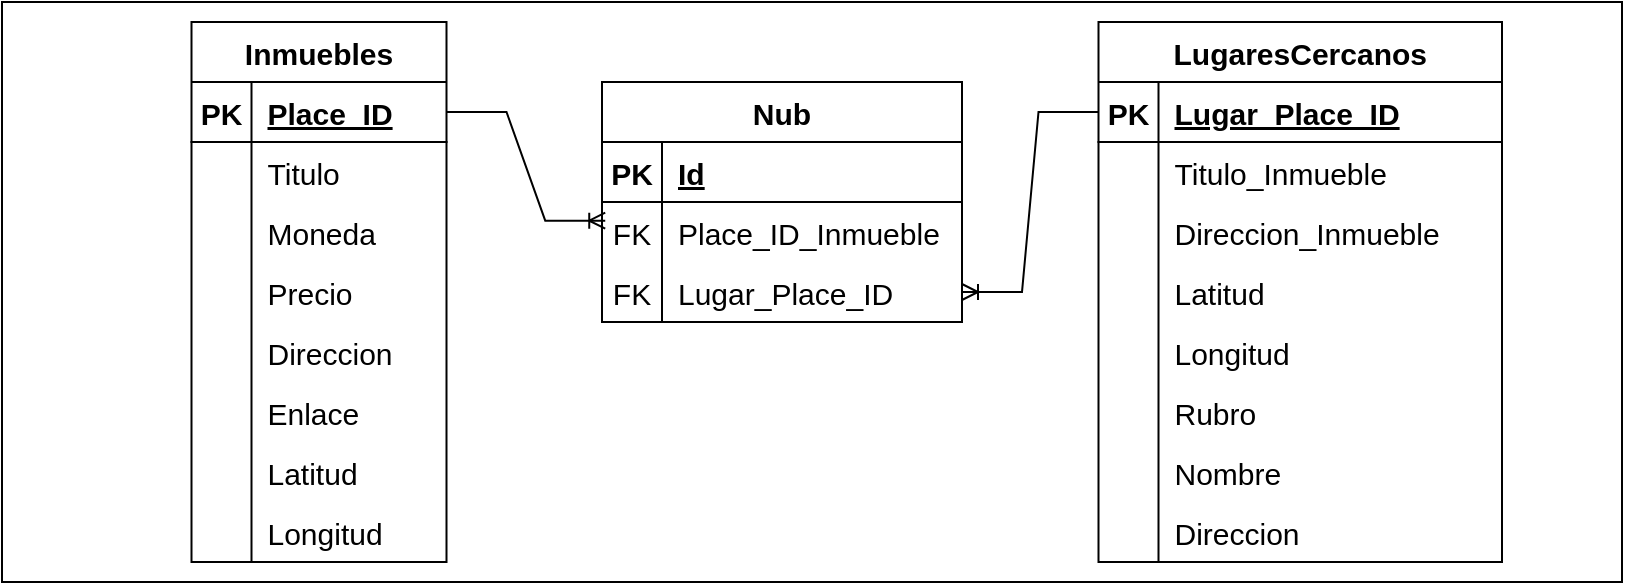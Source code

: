 <mxfile version="26.0.4" pages="2">
  <diagram name="ModeloRelacional" id="Sjuj-3gqKvTOic_HNlAD">
    <mxGraphModel dx="1050" dy="522" grid="1" gridSize="10" guides="1" tooltips="1" connect="1" arrows="1" fold="1" page="1" pageScale="1" pageWidth="827" pageHeight="1169" math="0" shadow="0">
      <root>
        <mxCell id="0" />
        <mxCell id="1" parent="0" />
        <mxCell id="08mX7MxqLNH22tpMBtNo-208" value="" style="rounded=0;whiteSpace=wrap;html=1;" vertex="1" parent="1">
          <mxGeometry x="10" y="10" width="810" height="290" as="geometry" />
        </mxCell>
        <mxCell id="08mX7MxqLNH22tpMBtNo-1" value="Inmuebles" style="shape=table;startSize=30;container=1;collapsible=1;childLayout=tableLayout;fixedRows=1;rowLines=0;fontStyle=1;align=center;resizeLast=1;fontSize=15;" vertex="1" parent="1">
          <mxGeometry x="104.75" y="20" width="127.5" height="270" as="geometry">
            <mxRectangle x="32.5" y="140" width="80" height="30" as="alternateBounds" />
          </mxGeometry>
        </mxCell>
        <mxCell id="08mX7MxqLNH22tpMBtNo-2" value="" style="shape=tableRow;horizontal=0;startSize=0;swimlaneHead=0;swimlaneBody=0;fillColor=none;collapsible=0;dropTarget=0;points=[[0,0.5],[1,0.5]];portConstraint=eastwest;top=0;left=0;right=0;bottom=1;fontSize=15;" vertex="1" parent="08mX7MxqLNH22tpMBtNo-1">
          <mxGeometry y="30" width="127.5" height="30" as="geometry" />
        </mxCell>
        <mxCell id="08mX7MxqLNH22tpMBtNo-3" value="PK" style="shape=partialRectangle;connectable=0;fillColor=none;top=0;left=0;bottom=0;right=0;fontStyle=1;overflow=hidden;fontSize=15;" vertex="1" parent="08mX7MxqLNH22tpMBtNo-2">
          <mxGeometry width="30" height="30" as="geometry">
            <mxRectangle width="30" height="30" as="alternateBounds" />
          </mxGeometry>
        </mxCell>
        <mxCell id="08mX7MxqLNH22tpMBtNo-4" value="Place_ID" style="shape=partialRectangle;connectable=0;fillColor=none;top=0;left=0;bottom=0;right=0;align=left;spacingLeft=6;fontStyle=5;overflow=hidden;fontSize=15;" vertex="1" parent="08mX7MxqLNH22tpMBtNo-2">
          <mxGeometry x="30" width="97.5" height="30" as="geometry">
            <mxRectangle width="97.5" height="30" as="alternateBounds" />
          </mxGeometry>
        </mxCell>
        <mxCell id="08mX7MxqLNH22tpMBtNo-5" value="" style="shape=tableRow;horizontal=0;startSize=0;swimlaneHead=0;swimlaneBody=0;fillColor=none;collapsible=0;dropTarget=0;points=[[0,0.5],[1,0.5]];portConstraint=eastwest;top=0;left=0;right=0;bottom=0;fontSize=15;" vertex="1" parent="08mX7MxqLNH22tpMBtNo-1">
          <mxGeometry y="60" width="127.5" height="30" as="geometry" />
        </mxCell>
        <mxCell id="08mX7MxqLNH22tpMBtNo-6" value="" style="shape=partialRectangle;connectable=0;fillColor=none;top=0;left=0;bottom=0;right=0;editable=1;overflow=hidden;fontSize=15;" vertex="1" parent="08mX7MxqLNH22tpMBtNo-5">
          <mxGeometry width="30" height="30" as="geometry">
            <mxRectangle width="30" height="30" as="alternateBounds" />
          </mxGeometry>
        </mxCell>
        <mxCell id="08mX7MxqLNH22tpMBtNo-7" value="Titulo" style="shape=partialRectangle;connectable=0;fillColor=none;top=0;left=0;bottom=0;right=0;align=left;spacingLeft=6;overflow=hidden;fontSize=15;" vertex="1" parent="08mX7MxqLNH22tpMBtNo-5">
          <mxGeometry x="30" width="97.5" height="30" as="geometry">
            <mxRectangle width="97.5" height="30" as="alternateBounds" />
          </mxGeometry>
        </mxCell>
        <mxCell id="08mX7MxqLNH22tpMBtNo-8" value="" style="shape=tableRow;horizontal=0;startSize=0;swimlaneHead=0;swimlaneBody=0;fillColor=none;collapsible=0;dropTarget=0;points=[[0,0.5],[1,0.5]];portConstraint=eastwest;top=0;left=0;right=0;bottom=0;fontSize=15;" vertex="1" parent="08mX7MxqLNH22tpMBtNo-1">
          <mxGeometry y="90" width="127.5" height="30" as="geometry" />
        </mxCell>
        <mxCell id="08mX7MxqLNH22tpMBtNo-9" value="" style="shape=partialRectangle;connectable=0;fillColor=none;top=0;left=0;bottom=0;right=0;editable=1;overflow=hidden;fontSize=15;" vertex="1" parent="08mX7MxqLNH22tpMBtNo-8">
          <mxGeometry width="30" height="30" as="geometry">
            <mxRectangle width="30" height="30" as="alternateBounds" />
          </mxGeometry>
        </mxCell>
        <mxCell id="08mX7MxqLNH22tpMBtNo-10" value="Moneda" style="shape=partialRectangle;connectable=0;fillColor=none;top=0;left=0;bottom=0;right=0;align=left;spacingLeft=6;overflow=hidden;fontSize=15;" vertex="1" parent="08mX7MxqLNH22tpMBtNo-8">
          <mxGeometry x="30" width="97.5" height="30" as="geometry">
            <mxRectangle width="97.5" height="30" as="alternateBounds" />
          </mxGeometry>
        </mxCell>
        <mxCell id="08mX7MxqLNH22tpMBtNo-172" style="shape=tableRow;horizontal=0;startSize=0;swimlaneHead=0;swimlaneBody=0;fillColor=none;collapsible=0;dropTarget=0;points=[[0,0.5],[1,0.5]];portConstraint=eastwest;top=0;left=0;right=0;bottom=0;fontSize=15;" vertex="1" parent="08mX7MxqLNH22tpMBtNo-1">
          <mxGeometry y="120" width="127.5" height="30" as="geometry" />
        </mxCell>
        <mxCell id="08mX7MxqLNH22tpMBtNo-173" style="shape=partialRectangle;connectable=0;fillColor=none;top=0;left=0;bottom=0;right=0;editable=1;overflow=hidden;fontSize=15;" vertex="1" parent="08mX7MxqLNH22tpMBtNo-172">
          <mxGeometry width="30" height="30" as="geometry">
            <mxRectangle width="30" height="30" as="alternateBounds" />
          </mxGeometry>
        </mxCell>
        <mxCell id="08mX7MxqLNH22tpMBtNo-174" value="Precio" style="shape=partialRectangle;connectable=0;fillColor=none;top=0;left=0;bottom=0;right=0;align=left;spacingLeft=6;overflow=hidden;fontSize=15;" vertex="1" parent="08mX7MxqLNH22tpMBtNo-172">
          <mxGeometry x="30" width="97.5" height="30" as="geometry">
            <mxRectangle width="97.5" height="30" as="alternateBounds" />
          </mxGeometry>
        </mxCell>
        <mxCell id="08mX7MxqLNH22tpMBtNo-175" style="shape=tableRow;horizontal=0;startSize=0;swimlaneHead=0;swimlaneBody=0;fillColor=none;collapsible=0;dropTarget=0;points=[[0,0.5],[1,0.5]];portConstraint=eastwest;top=0;left=0;right=0;bottom=0;fontSize=15;" vertex="1" parent="08mX7MxqLNH22tpMBtNo-1">
          <mxGeometry y="150" width="127.5" height="30" as="geometry" />
        </mxCell>
        <mxCell id="08mX7MxqLNH22tpMBtNo-176" style="shape=partialRectangle;connectable=0;fillColor=none;top=0;left=0;bottom=0;right=0;editable=1;overflow=hidden;fontSize=15;" vertex="1" parent="08mX7MxqLNH22tpMBtNo-175">
          <mxGeometry width="30" height="30" as="geometry">
            <mxRectangle width="30" height="30" as="alternateBounds" />
          </mxGeometry>
        </mxCell>
        <mxCell id="08mX7MxqLNH22tpMBtNo-177" value="Direccion" style="shape=partialRectangle;connectable=0;fillColor=none;top=0;left=0;bottom=0;right=0;align=left;spacingLeft=6;overflow=hidden;fontSize=15;" vertex="1" parent="08mX7MxqLNH22tpMBtNo-175">
          <mxGeometry x="30" width="97.5" height="30" as="geometry">
            <mxRectangle width="97.5" height="30" as="alternateBounds" />
          </mxGeometry>
        </mxCell>
        <mxCell id="08mX7MxqLNH22tpMBtNo-178" style="shape=tableRow;horizontal=0;startSize=0;swimlaneHead=0;swimlaneBody=0;fillColor=none;collapsible=0;dropTarget=0;points=[[0,0.5],[1,0.5]];portConstraint=eastwest;top=0;left=0;right=0;bottom=0;fontSize=15;" vertex="1" parent="08mX7MxqLNH22tpMBtNo-1">
          <mxGeometry y="180" width="127.5" height="30" as="geometry" />
        </mxCell>
        <mxCell id="08mX7MxqLNH22tpMBtNo-179" style="shape=partialRectangle;connectable=0;fillColor=none;top=0;left=0;bottom=0;right=0;editable=1;overflow=hidden;fontSize=15;" vertex="1" parent="08mX7MxqLNH22tpMBtNo-178">
          <mxGeometry width="30" height="30" as="geometry">
            <mxRectangle width="30" height="30" as="alternateBounds" />
          </mxGeometry>
        </mxCell>
        <mxCell id="08mX7MxqLNH22tpMBtNo-180" value="Enlace" style="shape=partialRectangle;connectable=0;fillColor=none;top=0;left=0;bottom=0;right=0;align=left;spacingLeft=6;overflow=hidden;fontSize=15;" vertex="1" parent="08mX7MxqLNH22tpMBtNo-178">
          <mxGeometry x="30" width="97.5" height="30" as="geometry">
            <mxRectangle width="97.5" height="30" as="alternateBounds" />
          </mxGeometry>
        </mxCell>
        <mxCell id="08mX7MxqLNH22tpMBtNo-181" style="shape=tableRow;horizontal=0;startSize=0;swimlaneHead=0;swimlaneBody=0;fillColor=none;collapsible=0;dropTarget=0;points=[[0,0.5],[1,0.5]];portConstraint=eastwest;top=0;left=0;right=0;bottom=0;fontSize=15;" vertex="1" parent="08mX7MxqLNH22tpMBtNo-1">
          <mxGeometry y="210" width="127.5" height="30" as="geometry" />
        </mxCell>
        <mxCell id="08mX7MxqLNH22tpMBtNo-182" style="shape=partialRectangle;connectable=0;fillColor=none;top=0;left=0;bottom=0;right=0;editable=1;overflow=hidden;fontSize=15;" vertex="1" parent="08mX7MxqLNH22tpMBtNo-181">
          <mxGeometry width="30" height="30" as="geometry">
            <mxRectangle width="30" height="30" as="alternateBounds" />
          </mxGeometry>
        </mxCell>
        <mxCell id="08mX7MxqLNH22tpMBtNo-183" value="Latitud" style="shape=partialRectangle;connectable=0;fillColor=none;top=0;left=0;bottom=0;right=0;align=left;spacingLeft=6;overflow=hidden;fontSize=15;" vertex="1" parent="08mX7MxqLNH22tpMBtNo-181">
          <mxGeometry x="30" width="97.5" height="30" as="geometry">
            <mxRectangle width="97.5" height="30" as="alternateBounds" />
          </mxGeometry>
        </mxCell>
        <mxCell id="08mX7MxqLNH22tpMBtNo-184" style="shape=tableRow;horizontal=0;startSize=0;swimlaneHead=0;swimlaneBody=0;fillColor=none;collapsible=0;dropTarget=0;points=[[0,0.5],[1,0.5]];portConstraint=eastwest;top=0;left=0;right=0;bottom=0;fontSize=15;" vertex="1" parent="08mX7MxqLNH22tpMBtNo-1">
          <mxGeometry y="240" width="127.5" height="30" as="geometry" />
        </mxCell>
        <mxCell id="08mX7MxqLNH22tpMBtNo-185" style="shape=partialRectangle;connectable=0;fillColor=none;top=0;left=0;bottom=0;right=0;editable=1;overflow=hidden;fontSize=15;" vertex="1" parent="08mX7MxqLNH22tpMBtNo-184">
          <mxGeometry width="30" height="30" as="geometry">
            <mxRectangle width="30" height="30" as="alternateBounds" />
          </mxGeometry>
        </mxCell>
        <mxCell id="08mX7MxqLNH22tpMBtNo-186" value="Longitud" style="shape=partialRectangle;connectable=0;fillColor=none;top=0;left=0;bottom=0;right=0;align=left;spacingLeft=6;overflow=hidden;fontSize=15;" vertex="1" parent="08mX7MxqLNH22tpMBtNo-184">
          <mxGeometry x="30" width="97.5" height="30" as="geometry">
            <mxRectangle width="97.5" height="30" as="alternateBounds" />
          </mxGeometry>
        </mxCell>
        <mxCell id="08mX7MxqLNH22tpMBtNo-11" value="LugaresCercanos" style="shape=table;startSize=30;container=1;collapsible=1;childLayout=tableLayout;fixedRows=1;rowLines=0;fontStyle=1;align=center;resizeLast=1;fontSize=15;" vertex="1" parent="1">
          <mxGeometry x="558.25" y="20" width="201.75" height="270" as="geometry" />
        </mxCell>
        <mxCell id="08mX7MxqLNH22tpMBtNo-12" value="" style="shape=tableRow;horizontal=0;startSize=0;swimlaneHead=0;swimlaneBody=0;fillColor=none;collapsible=0;dropTarget=0;points=[[0,0.5],[1,0.5]];portConstraint=eastwest;top=0;left=0;right=0;bottom=1;fontSize=15;" vertex="1" parent="08mX7MxqLNH22tpMBtNo-11">
          <mxGeometry y="30" width="201.75" height="30" as="geometry" />
        </mxCell>
        <mxCell id="08mX7MxqLNH22tpMBtNo-13" value="PK" style="shape=partialRectangle;connectable=0;fillColor=none;top=0;left=0;bottom=0;right=0;fontStyle=1;overflow=hidden;fontSize=15;" vertex="1" parent="08mX7MxqLNH22tpMBtNo-12">
          <mxGeometry width="30" height="30" as="geometry">
            <mxRectangle width="30" height="30" as="alternateBounds" />
          </mxGeometry>
        </mxCell>
        <mxCell id="08mX7MxqLNH22tpMBtNo-14" value="Lugar_Place_ID" style="shape=partialRectangle;connectable=0;fillColor=none;top=0;left=0;bottom=0;right=0;align=left;spacingLeft=6;fontStyle=5;overflow=hidden;fontSize=15;" vertex="1" parent="08mX7MxqLNH22tpMBtNo-12">
          <mxGeometry x="30" width="171.75" height="30" as="geometry">
            <mxRectangle width="171.75" height="30" as="alternateBounds" />
          </mxGeometry>
        </mxCell>
        <mxCell id="08mX7MxqLNH22tpMBtNo-202" style="shape=tableRow;horizontal=0;startSize=0;swimlaneHead=0;swimlaneBody=0;fillColor=none;collapsible=0;dropTarget=0;points=[[0,0.5],[1,0.5]];portConstraint=eastwest;top=0;left=0;right=0;bottom=0;fontSize=15;" vertex="1" parent="08mX7MxqLNH22tpMBtNo-11">
          <mxGeometry y="60" width="201.75" height="30" as="geometry" />
        </mxCell>
        <mxCell id="08mX7MxqLNH22tpMBtNo-203" style="shape=partialRectangle;connectable=0;fillColor=none;top=0;left=0;bottom=0;right=0;editable=1;overflow=hidden;fontSize=15;" vertex="1" parent="08mX7MxqLNH22tpMBtNo-202">
          <mxGeometry width="30" height="30" as="geometry">
            <mxRectangle width="30" height="30" as="alternateBounds" />
          </mxGeometry>
        </mxCell>
        <mxCell id="08mX7MxqLNH22tpMBtNo-204" value="Titulo_Inmueble" style="shape=partialRectangle;connectable=0;fillColor=none;top=0;left=0;bottom=0;right=0;align=left;spacingLeft=6;overflow=hidden;fontSize=15;" vertex="1" parent="08mX7MxqLNH22tpMBtNo-202">
          <mxGeometry x="30" width="171.75" height="30" as="geometry">
            <mxRectangle width="171.75" height="30" as="alternateBounds" />
          </mxGeometry>
        </mxCell>
        <mxCell id="08mX7MxqLNH22tpMBtNo-15" value="" style="shape=tableRow;horizontal=0;startSize=0;swimlaneHead=0;swimlaneBody=0;fillColor=none;collapsible=0;dropTarget=0;points=[[0,0.5],[1,0.5]];portConstraint=eastwest;top=0;left=0;right=0;bottom=0;fontSize=15;" vertex="1" parent="08mX7MxqLNH22tpMBtNo-11">
          <mxGeometry y="90" width="201.75" height="30" as="geometry" />
        </mxCell>
        <mxCell id="08mX7MxqLNH22tpMBtNo-16" value="" style="shape=partialRectangle;connectable=0;fillColor=none;top=0;left=0;bottom=0;right=0;editable=1;overflow=hidden;fontSize=15;" vertex="1" parent="08mX7MxqLNH22tpMBtNo-15">
          <mxGeometry width="30" height="30" as="geometry">
            <mxRectangle width="30" height="30" as="alternateBounds" />
          </mxGeometry>
        </mxCell>
        <mxCell id="08mX7MxqLNH22tpMBtNo-17" value="Direccion_Inmueble" style="shape=partialRectangle;connectable=0;fillColor=none;top=0;left=0;bottom=0;right=0;align=left;spacingLeft=6;overflow=hidden;fontSize=15;" vertex="1" parent="08mX7MxqLNH22tpMBtNo-15">
          <mxGeometry x="30" width="171.75" height="30" as="geometry">
            <mxRectangle width="171.75" height="30" as="alternateBounds" />
          </mxGeometry>
        </mxCell>
        <mxCell id="08mX7MxqLNH22tpMBtNo-18" value="" style="shape=tableRow;horizontal=0;startSize=0;swimlaneHead=0;swimlaneBody=0;fillColor=none;collapsible=0;dropTarget=0;points=[[0,0.5],[1,0.5]];portConstraint=eastwest;top=0;left=0;right=0;bottom=0;fontSize=15;" vertex="1" parent="08mX7MxqLNH22tpMBtNo-11">
          <mxGeometry y="120" width="201.75" height="30" as="geometry" />
        </mxCell>
        <mxCell id="08mX7MxqLNH22tpMBtNo-19" value="" style="shape=partialRectangle;connectable=0;fillColor=none;top=0;left=0;bottom=0;right=0;editable=1;overflow=hidden;fontSize=15;" vertex="1" parent="08mX7MxqLNH22tpMBtNo-18">
          <mxGeometry width="30" height="30" as="geometry">
            <mxRectangle width="30" height="30" as="alternateBounds" />
          </mxGeometry>
        </mxCell>
        <mxCell id="08mX7MxqLNH22tpMBtNo-20" value="Latitud" style="shape=partialRectangle;connectable=0;fillColor=none;top=0;left=0;bottom=0;right=0;align=left;spacingLeft=6;overflow=hidden;fontSize=15;" vertex="1" parent="08mX7MxqLNH22tpMBtNo-18">
          <mxGeometry x="30" width="171.75" height="30" as="geometry">
            <mxRectangle width="171.75" height="30" as="alternateBounds" />
          </mxGeometry>
        </mxCell>
        <mxCell id="08mX7MxqLNH22tpMBtNo-21" value="" style="shape=tableRow;horizontal=0;startSize=0;swimlaneHead=0;swimlaneBody=0;fillColor=none;collapsible=0;dropTarget=0;points=[[0,0.5],[1,0.5]];portConstraint=eastwest;top=0;left=0;right=0;bottom=0;fontSize=15;" vertex="1" parent="08mX7MxqLNH22tpMBtNo-11">
          <mxGeometry y="150" width="201.75" height="30" as="geometry" />
        </mxCell>
        <mxCell id="08mX7MxqLNH22tpMBtNo-22" value="" style="shape=partialRectangle;connectable=0;fillColor=none;top=0;left=0;bottom=0;right=0;editable=1;overflow=hidden;fontSize=15;" vertex="1" parent="08mX7MxqLNH22tpMBtNo-21">
          <mxGeometry width="30" height="30" as="geometry">
            <mxRectangle width="30" height="30" as="alternateBounds" />
          </mxGeometry>
        </mxCell>
        <mxCell id="08mX7MxqLNH22tpMBtNo-23" value="Longitud" style="shape=partialRectangle;connectable=0;fillColor=none;top=0;left=0;bottom=0;right=0;align=left;spacingLeft=6;overflow=hidden;fontSize=15;" vertex="1" parent="08mX7MxqLNH22tpMBtNo-21">
          <mxGeometry x="30" width="171.75" height="30" as="geometry">
            <mxRectangle width="171.75" height="30" as="alternateBounds" />
          </mxGeometry>
        </mxCell>
        <mxCell id="08mX7MxqLNH22tpMBtNo-190" style="shape=tableRow;horizontal=0;startSize=0;swimlaneHead=0;swimlaneBody=0;fillColor=none;collapsible=0;dropTarget=0;points=[[0,0.5],[1,0.5]];portConstraint=eastwest;top=0;left=0;right=0;bottom=0;fontSize=15;" vertex="1" parent="08mX7MxqLNH22tpMBtNo-11">
          <mxGeometry y="180" width="201.75" height="30" as="geometry" />
        </mxCell>
        <mxCell id="08mX7MxqLNH22tpMBtNo-191" style="shape=partialRectangle;connectable=0;fillColor=none;top=0;left=0;bottom=0;right=0;editable=1;overflow=hidden;fontSize=15;" vertex="1" parent="08mX7MxqLNH22tpMBtNo-190">
          <mxGeometry width="30" height="30" as="geometry">
            <mxRectangle width="30" height="30" as="alternateBounds" />
          </mxGeometry>
        </mxCell>
        <mxCell id="08mX7MxqLNH22tpMBtNo-192" value="Rubro" style="shape=partialRectangle;connectable=0;fillColor=none;top=0;left=0;bottom=0;right=0;align=left;spacingLeft=6;overflow=hidden;fontSize=15;" vertex="1" parent="08mX7MxqLNH22tpMBtNo-190">
          <mxGeometry x="30" width="171.75" height="30" as="geometry">
            <mxRectangle width="171.75" height="30" as="alternateBounds" />
          </mxGeometry>
        </mxCell>
        <mxCell id="08mX7MxqLNH22tpMBtNo-205" style="shape=tableRow;horizontal=0;startSize=0;swimlaneHead=0;swimlaneBody=0;fillColor=none;collapsible=0;dropTarget=0;points=[[0,0.5],[1,0.5]];portConstraint=eastwest;top=0;left=0;right=0;bottom=0;fontSize=15;" vertex="1" parent="08mX7MxqLNH22tpMBtNo-11">
          <mxGeometry y="210" width="201.75" height="30" as="geometry" />
        </mxCell>
        <mxCell id="08mX7MxqLNH22tpMBtNo-206" style="shape=partialRectangle;connectable=0;fillColor=none;top=0;left=0;bottom=0;right=0;editable=1;overflow=hidden;fontSize=15;" vertex="1" parent="08mX7MxqLNH22tpMBtNo-205">
          <mxGeometry width="30" height="30" as="geometry">
            <mxRectangle width="30" height="30" as="alternateBounds" />
          </mxGeometry>
        </mxCell>
        <mxCell id="08mX7MxqLNH22tpMBtNo-207" value="Nombre" style="shape=partialRectangle;connectable=0;fillColor=none;top=0;left=0;bottom=0;right=0;align=left;spacingLeft=6;overflow=hidden;fontSize=15;" vertex="1" parent="08mX7MxqLNH22tpMBtNo-205">
          <mxGeometry x="30" width="171.75" height="30" as="geometry">
            <mxRectangle width="171.75" height="30" as="alternateBounds" />
          </mxGeometry>
        </mxCell>
        <mxCell id="08mX7MxqLNH22tpMBtNo-193" style="shape=tableRow;horizontal=0;startSize=0;swimlaneHead=0;swimlaneBody=0;fillColor=none;collapsible=0;dropTarget=0;points=[[0,0.5],[1,0.5]];portConstraint=eastwest;top=0;left=0;right=0;bottom=0;fontSize=15;" vertex="1" parent="08mX7MxqLNH22tpMBtNo-11">
          <mxGeometry y="240" width="201.75" height="30" as="geometry" />
        </mxCell>
        <mxCell id="08mX7MxqLNH22tpMBtNo-194" style="shape=partialRectangle;connectable=0;fillColor=none;top=0;left=0;bottom=0;right=0;editable=1;overflow=hidden;fontSize=15;" vertex="1" parent="08mX7MxqLNH22tpMBtNo-193">
          <mxGeometry width="30" height="30" as="geometry">
            <mxRectangle width="30" height="30" as="alternateBounds" />
          </mxGeometry>
        </mxCell>
        <mxCell id="08mX7MxqLNH22tpMBtNo-195" value="Direccion" style="shape=partialRectangle;connectable=0;fillColor=none;top=0;left=0;bottom=0;right=0;align=left;spacingLeft=6;overflow=hidden;fontSize=15;" vertex="1" parent="08mX7MxqLNH22tpMBtNo-193">
          <mxGeometry x="30" width="171.75" height="30" as="geometry">
            <mxRectangle width="171.75" height="30" as="alternateBounds" />
          </mxGeometry>
        </mxCell>
        <mxCell id="08mX7MxqLNH22tpMBtNo-49" value="Nub" style="shape=table;startSize=30;container=1;collapsible=1;childLayout=tableLayout;fixedRows=1;rowLines=0;fontStyle=1;align=center;resizeLast=1;fontSize=15;" vertex="1" parent="1">
          <mxGeometry x="310" y="50" width="180" height="120" as="geometry" />
        </mxCell>
        <mxCell id="08mX7MxqLNH22tpMBtNo-50" value="" style="shape=tableRow;horizontal=0;startSize=0;swimlaneHead=0;swimlaneBody=0;fillColor=none;collapsible=0;dropTarget=0;points=[[0,0.5],[1,0.5]];portConstraint=eastwest;top=0;left=0;right=0;bottom=1;fontSize=15;" vertex="1" parent="08mX7MxqLNH22tpMBtNo-49">
          <mxGeometry y="30" width="180" height="30" as="geometry" />
        </mxCell>
        <mxCell id="08mX7MxqLNH22tpMBtNo-51" value="PK" style="shape=partialRectangle;connectable=0;fillColor=none;top=0;left=0;bottom=0;right=0;fontStyle=1;overflow=hidden;fontSize=15;" vertex="1" parent="08mX7MxqLNH22tpMBtNo-50">
          <mxGeometry width="30" height="30" as="geometry">
            <mxRectangle width="30" height="30" as="alternateBounds" />
          </mxGeometry>
        </mxCell>
        <mxCell id="08mX7MxqLNH22tpMBtNo-52" value="Id" style="shape=partialRectangle;connectable=0;fillColor=none;top=0;left=0;bottom=0;right=0;align=left;spacingLeft=6;fontStyle=5;overflow=hidden;fontSize=15;" vertex="1" parent="08mX7MxqLNH22tpMBtNo-50">
          <mxGeometry x="30" width="150" height="30" as="geometry">
            <mxRectangle width="150" height="30" as="alternateBounds" />
          </mxGeometry>
        </mxCell>
        <mxCell id="08mX7MxqLNH22tpMBtNo-53" value="" style="shape=tableRow;horizontal=0;startSize=0;swimlaneHead=0;swimlaneBody=0;fillColor=none;collapsible=0;dropTarget=0;points=[[0,0.5],[1,0.5]];portConstraint=eastwest;top=0;left=0;right=0;bottom=0;fontSize=15;" vertex="1" parent="08mX7MxqLNH22tpMBtNo-49">
          <mxGeometry y="60" width="180" height="30" as="geometry" />
        </mxCell>
        <mxCell id="08mX7MxqLNH22tpMBtNo-54" value="FK" style="shape=partialRectangle;connectable=0;fillColor=none;top=0;left=0;bottom=0;right=0;editable=1;overflow=hidden;fontSize=15;" vertex="1" parent="08mX7MxqLNH22tpMBtNo-53">
          <mxGeometry width="30" height="30" as="geometry">
            <mxRectangle width="30" height="30" as="alternateBounds" />
          </mxGeometry>
        </mxCell>
        <mxCell id="08mX7MxqLNH22tpMBtNo-55" value="Place_ID_Inmueble" style="shape=partialRectangle;connectable=0;fillColor=none;top=0;left=0;bottom=0;right=0;align=left;spacingLeft=6;overflow=hidden;fontSize=15;" vertex="1" parent="08mX7MxqLNH22tpMBtNo-53">
          <mxGeometry x="30" width="150" height="30" as="geometry">
            <mxRectangle width="150" height="30" as="alternateBounds" />
          </mxGeometry>
        </mxCell>
        <mxCell id="08mX7MxqLNH22tpMBtNo-56" value="" style="shape=tableRow;horizontal=0;startSize=0;swimlaneHead=0;swimlaneBody=0;fillColor=none;collapsible=0;dropTarget=0;points=[[0,0.5],[1,0.5]];portConstraint=eastwest;top=0;left=0;right=0;bottom=0;fontSize=15;" vertex="1" parent="08mX7MxqLNH22tpMBtNo-49">
          <mxGeometry y="90" width="180" height="30" as="geometry" />
        </mxCell>
        <mxCell id="08mX7MxqLNH22tpMBtNo-57" value="FK" style="shape=partialRectangle;connectable=0;fillColor=none;top=0;left=0;bottom=0;right=0;editable=1;overflow=hidden;fontSize=15;" vertex="1" parent="08mX7MxqLNH22tpMBtNo-56">
          <mxGeometry width="30" height="30" as="geometry">
            <mxRectangle width="30" height="30" as="alternateBounds" />
          </mxGeometry>
        </mxCell>
        <mxCell id="08mX7MxqLNH22tpMBtNo-58" value="Lugar_Place_ID" style="shape=partialRectangle;connectable=0;fillColor=none;top=0;left=0;bottom=0;right=0;align=left;spacingLeft=6;overflow=hidden;fontSize=15;" vertex="1" parent="08mX7MxqLNH22tpMBtNo-56">
          <mxGeometry x="30" width="150" height="30" as="geometry">
            <mxRectangle width="150" height="30" as="alternateBounds" />
          </mxGeometry>
        </mxCell>
        <mxCell id="08mX7MxqLNH22tpMBtNo-60" value="" style="edgeStyle=entityRelationEdgeStyle;fontSize=15;html=1;endArrow=ERoneToMany;rounded=0;entryX=1;entryY=0.5;entryDx=0;entryDy=0;exitX=0;exitY=0.5;exitDx=0;exitDy=0;" edge="1" parent="1" source="08mX7MxqLNH22tpMBtNo-12" target="08mX7MxqLNH22tpMBtNo-56">
          <mxGeometry width="100" height="100" relative="1" as="geometry">
            <mxPoint x="544.37" y="145" as="sourcePoint" />
            <mxPoint x="484.25" y="235" as="targetPoint" />
          </mxGeometry>
        </mxCell>
        <mxCell id="08mX7MxqLNH22tpMBtNo-61" value="" style="edgeStyle=entityRelationEdgeStyle;fontSize=15;html=1;endArrow=ERoneToMany;rounded=0;entryX=0.009;entryY=0.311;entryDx=0;entryDy=0;exitX=1;exitY=0.5;exitDx=0;exitDy=0;entryPerimeter=0;" edge="1" parent="1" source="08mX7MxqLNH22tpMBtNo-2" target="08mX7MxqLNH22tpMBtNo-53">
          <mxGeometry width="100" height="100" relative="1" as="geometry">
            <mxPoint x="554.37" y="155" as="sourcePoint" />
            <mxPoint x="494.25" y="245" as="targetPoint" />
          </mxGeometry>
        </mxCell>
      </root>
    </mxGraphModel>
  </diagram>
  <diagram id="rPsJtwyi5l7N-g_G4oGR" name="ModeloEntidadRelacion">
    <mxGraphModel dx="1050" dy="522" grid="1" gridSize="10" guides="1" tooltips="1" connect="1" arrows="1" fold="1" page="1" pageScale="1" pageWidth="827" pageHeight="1169" math="0" shadow="0">
      <root>
        <mxCell id="0" />
        <mxCell id="1" parent="0" />
        <mxCell id="eM03RhgeS5QhPbCY3h_i-1" value="" style="rounded=0;whiteSpace=wrap;html=1;" vertex="1" parent="1">
          <mxGeometry x="10" y="10" width="810" height="370" as="geometry" />
        </mxCell>
        <mxCell id="YEpOgRpCWQ7Yfer51l4k-1" value="Inmuebles" style="rounded=0;whiteSpace=wrap;html=1;fillColor=#f5f5f5;fontColor=#333333;strokeColor=#666666;fontSize=15;" vertex="1" parent="1">
          <mxGeometry x="202.25" y="162.5" width="80" height="30" as="geometry" />
        </mxCell>
        <mxCell id="YEpOgRpCWQ7Yfer51l4k-2" value="LugaresCercanos" style="rounded=0;whiteSpace=wrap;html=1;fillColor=#f5f5f5;fontColor=#333333;strokeColor=#666666;fontSize=15;" vertex="1" parent="1">
          <mxGeometry x="511.25" y="162.5" width="110" height="30" as="geometry" />
        </mxCell>
        <mxCell id="YEpOgRpCWQ7Yfer51l4k-3" value="" style="endArrow=none;html=1;rounded=0;fontSize=15;entryX=1;entryY=0.5;entryDx=0;entryDy=0;exitX=0;exitY=0.5;exitDx=0;exitDy=0;" edge="1" parent="1" source="YEpOgRpCWQ7Yfer51l4k-5" target="YEpOgRpCWQ7Yfer51l4k-1">
          <mxGeometry width="50" height="50" relative="1" as="geometry">
            <mxPoint x="232.25" y="302.5" as="sourcePoint" />
            <mxPoint x="282.25" y="252.5" as="targetPoint" />
          </mxGeometry>
        </mxCell>
        <mxCell id="YEpOgRpCWQ7Yfer51l4k-4" value="" style="endArrow=none;html=1;rounded=0;fontSize=15;entryX=1;entryY=0.5;entryDx=0;entryDy=0;exitX=0;exitY=0.5;exitDx=0;exitDy=0;" edge="1" parent="1" source="YEpOgRpCWQ7Yfer51l4k-2" target="YEpOgRpCWQ7Yfer51l4k-5">
          <mxGeometry width="50" height="50" relative="1" as="geometry">
            <mxPoint x="281.25" y="372.5" as="sourcePoint" />
            <mxPoint x="481.25" y="177.5" as="targetPoint" />
          </mxGeometry>
        </mxCell>
        <mxCell id="YEpOgRpCWQ7Yfer51l4k-5" value="&lt;font&gt;tener&lt;/font&gt;" style="rhombus;whiteSpace=wrap;html=1;fontSize=15;fillColor=#fff2cc;strokeColor=#d6b656;" vertex="1" parent="1">
          <mxGeometry x="365.75" y="150" width="61.5" height="55" as="geometry" />
        </mxCell>
        <mxCell id="YEpOgRpCWQ7Yfer51l4k-6" value="&lt;font&gt;M:N&lt;/font&gt;" style="text;html=1;align=center;verticalAlign=middle;resizable=0;points=[];autosize=1;strokeColor=none;fillColor=none;fontSize=15;" vertex="1" parent="1">
          <mxGeometry x="371.75" y="202.5" width="50" height="30" as="geometry" />
        </mxCell>
        <mxCell id="YEpOgRpCWQ7Yfer51l4k-7" value="&lt;font&gt;M&lt;/font&gt;" style="text;html=1;align=center;verticalAlign=middle;resizable=0;points=[];autosize=1;strokeColor=none;fillColor=none;fontSize=15;" vertex="1" parent="1">
          <mxGeometry x="272.25" y="172.5" width="40" height="30" as="geometry" />
        </mxCell>
        <mxCell id="YEpOgRpCWQ7Yfer51l4k-8" value="&lt;font&gt;1&lt;/font&gt;" style="text;html=1;align=center;verticalAlign=middle;resizable=0;points=[];autosize=1;strokeColor=none;fillColor=none;fontSize=15;" vertex="1" parent="1">
          <mxGeometry x="277.25" y="152.5" width="30" height="30" as="geometry" />
        </mxCell>
        <mxCell id="YEpOgRpCWQ7Yfer51l4k-9" value="&lt;font&gt;N&lt;/font&gt;" style="text;html=1;align=center;verticalAlign=middle;resizable=0;points=[];autosize=1;strokeColor=none;fillColor=none;fontSize=15;" vertex="1" parent="1">
          <mxGeometry x="486.25" y="152.5" width="30" height="30" as="geometry" />
        </mxCell>
        <mxCell id="YEpOgRpCWQ7Yfer51l4k-10" value="&lt;font&gt;1&lt;/font&gt;" style="text;html=1;align=center;verticalAlign=middle;resizable=0;points=[];autosize=1;strokeColor=none;fillColor=none;fontSize=15;" vertex="1" parent="1">
          <mxGeometry x="486.25" y="172.5" width="30" height="30" as="geometry" />
        </mxCell>
        <mxCell id="YEpOgRpCWQ7Yfer51l4k-11" value="Lugar_Place_ID&lt;div&gt;(pk)&lt;/div&gt;" style="ellipse;whiteSpace=wrap;html=1;fontSize=15;fillColor=#f8cecc;strokeColor=#b85450;" vertex="1" parent="1">
          <mxGeometry x="428.25" y="252.5" width="133" height="55" as="geometry" />
        </mxCell>
        <mxCell id="YEpOgRpCWQ7Yfer51l4k-12" value="" style="endArrow=none;html=1;rounded=0;fontSize=15;entryX=0.5;entryY=1;entryDx=0;entryDy=0;exitX=0.5;exitY=0;exitDx=0;exitDy=0;" edge="1" parent="1" source="YEpOgRpCWQ7Yfer51l4k-11" target="YEpOgRpCWQ7Yfer51l4k-2">
          <mxGeometry width="50" height="50" relative="1" as="geometry">
            <mxPoint x="337.25" y="372.5" as="sourcePoint" />
            <mxPoint x="527.25" y="352.5" as="targetPoint" />
          </mxGeometry>
        </mxCell>
        <mxCell id="YEpOgRpCWQ7Yfer51l4k-13" value="Titulo_Inmueble" style="ellipse;whiteSpace=wrap;html=1;fontSize=15;" vertex="1" parent="1">
          <mxGeometry x="511.25" y="87.5" width="113.62" height="45" as="geometry" />
        </mxCell>
        <mxCell id="YEpOgRpCWQ7Yfer51l4k-14" value="" style="endArrow=none;html=1;rounded=0;fontSize=15;entryX=0.5;entryY=0;entryDx=0;entryDy=0;exitX=0.5;exitY=1;exitDx=0;exitDy=0;" edge="1" parent="1" source="YEpOgRpCWQ7Yfer51l4k-13" target="YEpOgRpCWQ7Yfer51l4k-2">
          <mxGeometry width="50" height="50" relative="1" as="geometry">
            <mxPoint x="541.25" y="282.5" as="sourcePoint" />
            <mxPoint x="527.25" y="352.5" as="targetPoint" />
          </mxGeometry>
        </mxCell>
        <mxCell id="YEpOgRpCWQ7Yfer51l4k-15" value="Direccion_Inmueble" style="ellipse;whiteSpace=wrap;html=1;fontSize=15;" vertex="1" parent="1">
          <mxGeometry x="608.75" y="307.5" width="153" height="50" as="geometry" />
        </mxCell>
        <mxCell id="YEpOgRpCWQ7Yfer51l4k-16" value="" style="endArrow=none;html=1;rounded=0;fontSize=15;entryX=0.5;entryY=1;entryDx=0;entryDy=0;exitX=0.5;exitY=0;exitDx=0;exitDy=0;" edge="1" parent="1" source="YEpOgRpCWQ7Yfer51l4k-15" target="YEpOgRpCWQ7Yfer51l4k-2">
          <mxGeometry width="50" height="50" relative="1" as="geometry">
            <mxPoint x="477.25" y="322.5" as="sourcePoint" />
            <mxPoint x="527.25" y="352.5" as="targetPoint" />
          </mxGeometry>
        </mxCell>
        <mxCell id="YEpOgRpCWQ7Yfer51l4k-17" value="Titulo" style="ellipse;whiteSpace=wrap;html=1;fontSize=15;" vertex="1" parent="1">
          <mxGeometry x="40" y="230" width="60" height="30" as="geometry" />
        </mxCell>
        <mxCell id="YEpOgRpCWQ7Yfer51l4k-18" value="" style="endArrow=none;html=1;rounded=0;fontSize=15;entryX=0.5;entryY=1;entryDx=0;entryDy=0;exitX=0.5;exitY=0;exitDx=0;exitDy=0;" edge="1" parent="1">
          <mxGeometry width="50" height="50" relative="1" as="geometry">
            <mxPoint x="68.25" y="252.5" as="sourcePoint" />
            <mxPoint x="242.25" y="192.5" as="targetPoint" />
          </mxGeometry>
        </mxCell>
        <mxCell id="YEpOgRpCWQ7Yfer51l4k-19" value="Place_ID&lt;div&gt;(pk)&lt;/div&gt;" style="ellipse;whiteSpace=wrap;html=1;fontSize=15;fillColor=#f8cecc;strokeColor=#b85450;" vertex="1" parent="1">
          <mxGeometry x="88.25" y="265" width="100" height="47.5" as="geometry" />
        </mxCell>
        <mxCell id="YEpOgRpCWQ7Yfer51l4k-20" value="" style="endArrow=none;html=1;rounded=0;fontSize=15;exitX=0.5;exitY=0;exitDx=0;exitDy=0;" edge="1" parent="1" source="YEpOgRpCWQ7Yfer51l4k-19">
          <mxGeometry width="50" height="50" relative="1" as="geometry">
            <mxPoint x="42.25" y="352.5" as="sourcePoint" />
            <mxPoint x="242.25" y="192.5" as="targetPoint" />
          </mxGeometry>
        </mxCell>
        <mxCell id="YEpOgRpCWQ7Yfer51l4k-21" value="Moneda" style="ellipse;whiteSpace=wrap;html=1;fontSize=15;" vertex="1" parent="1">
          <mxGeometry x="206.25" y="277.5" width="62" height="35" as="geometry" />
        </mxCell>
        <mxCell id="YEpOgRpCWQ7Yfer51l4k-22" value="" style="endArrow=none;html=1;rounded=0;fontSize=15;entryX=0.5;entryY=1;entryDx=0;entryDy=0;exitX=0.5;exitY=0;exitDx=0;exitDy=0;" edge="1" parent="1" source="YEpOgRpCWQ7Yfer51l4k-1" target="YEpOgRpCWQ7Yfer51l4k-39">
          <mxGeometry width="50" height="50" relative="1" as="geometry">
            <mxPoint x="118.25" y="182.5" as="sourcePoint" />
            <mxPoint x="272.25" y="137.5" as="targetPoint" />
            <Array as="points" />
          </mxGeometry>
        </mxCell>
        <mxCell id="YEpOgRpCWQ7Yfer51l4k-24" value="&lt;div&gt;Latitud&lt;/div&gt;" style="ellipse;whiteSpace=wrap;html=1;fontSize=15;" vertex="1" parent="1">
          <mxGeometry x="628.75" y="82.5" width="60" height="30" as="geometry" />
        </mxCell>
        <mxCell id="YEpOgRpCWQ7Yfer51l4k-25" value="&lt;div&gt;Longitud&lt;/div&gt;" style="ellipse;whiteSpace=wrap;html=1;fontSize=15;" vertex="1" parent="1">
          <mxGeometry x="688.75" y="65" width="73" height="40" as="geometry" />
        </mxCell>
        <mxCell id="YEpOgRpCWQ7Yfer51l4k-26" value="&lt;div&gt;Rubro&lt;/div&gt;" style="ellipse;whiteSpace=wrap;html=1;fontSize=15;" vertex="1" parent="1">
          <mxGeometry x="701.75" y="112.5" width="60" height="30" as="geometry" />
        </mxCell>
        <mxCell id="YEpOgRpCWQ7Yfer51l4k-27" value="&lt;div&gt;Nombre&lt;/div&gt;" style="ellipse;whiteSpace=wrap;html=1;fontSize=15;" vertex="1" parent="1">
          <mxGeometry x="678.25" y="273.75" width="60" height="30" as="geometry" />
        </mxCell>
        <mxCell id="YEpOgRpCWQ7Yfer51l4k-28" value="&lt;div&gt;Dirección&lt;/div&gt;" style="ellipse;whiteSpace=wrap;html=1;fontSize=15;" vertex="1" parent="1">
          <mxGeometry x="525.75" y="322.5" width="81" height="30" as="geometry" />
        </mxCell>
        <mxCell id="YEpOgRpCWQ7Yfer51l4k-29" value="" style="endArrow=none;html=1;rounded=0;fontSize=15;entryX=0.5;entryY=0;entryDx=0;entryDy=0;exitX=0.5;exitY=1;exitDx=0;exitDy=0;" edge="1" parent="1" source="YEpOgRpCWQ7Yfer51l4k-24" target="YEpOgRpCWQ7Yfer51l4k-2">
          <mxGeometry width="50" height="50" relative="1" as="geometry">
            <mxPoint x="617.25" y="272.5" as="sourcePoint" />
            <mxPoint x="576.25" y="202.5" as="targetPoint" />
          </mxGeometry>
        </mxCell>
        <mxCell id="YEpOgRpCWQ7Yfer51l4k-30" value="" style="endArrow=none;html=1;rounded=0;fontSize=15;entryX=0.5;entryY=0;entryDx=0;entryDy=0;exitX=0.5;exitY=1;exitDx=0;exitDy=0;" edge="1" parent="1" source="YEpOgRpCWQ7Yfer51l4k-25" target="YEpOgRpCWQ7Yfer51l4k-2">
          <mxGeometry width="50" height="50" relative="1" as="geometry">
            <mxPoint x="640.25" y="110.5" as="sourcePoint" />
            <mxPoint x="576.25" y="172.5" as="targetPoint" />
          </mxGeometry>
        </mxCell>
        <mxCell id="YEpOgRpCWQ7Yfer51l4k-31" value="" style="endArrow=none;html=1;rounded=0;fontSize=15;entryX=0.5;entryY=0;entryDx=0;entryDy=0;exitX=0.5;exitY=1;exitDx=0;exitDy=0;" edge="1" parent="1" source="YEpOgRpCWQ7Yfer51l4k-26" target="YEpOgRpCWQ7Yfer51l4k-2">
          <mxGeometry width="50" height="50" relative="1" as="geometry">
            <mxPoint x="731.25" y="112.5" as="sourcePoint" />
            <mxPoint x="576.25" y="172.5" as="targetPoint" />
          </mxGeometry>
        </mxCell>
        <mxCell id="YEpOgRpCWQ7Yfer51l4k-32" value="" style="endArrow=none;html=1;rounded=0;fontSize=15;entryX=0.5;entryY=1;entryDx=0;entryDy=0;exitX=0.5;exitY=0;exitDx=0;exitDy=0;" edge="1" parent="1" source="YEpOgRpCWQ7Yfer51l4k-27" target="YEpOgRpCWQ7Yfer51l4k-2">
          <mxGeometry width="50" height="50" relative="1" as="geometry">
            <mxPoint x="541.25" y="312.5" as="sourcePoint" />
            <mxPoint x="576.25" y="202.5" as="targetPoint" />
          </mxGeometry>
        </mxCell>
        <mxCell id="YEpOgRpCWQ7Yfer51l4k-33" value="" style="endArrow=none;html=1;rounded=0;fontSize=15;entryX=0.5;entryY=1;entryDx=0;entryDy=0;exitX=0.5;exitY=0;exitDx=0;exitDy=0;" edge="1" parent="1" source="YEpOgRpCWQ7Yfer51l4k-28" target="YEpOgRpCWQ7Yfer51l4k-2">
          <mxGeometry width="50" height="50" relative="1" as="geometry">
            <mxPoint x="631.25" y="292.5" as="sourcePoint" />
            <mxPoint x="576.25" y="202.5" as="targetPoint" />
          </mxGeometry>
        </mxCell>
        <mxCell id="YEpOgRpCWQ7Yfer51l4k-34" value="" style="endArrow=none;html=1;rounded=0;fontSize=15;exitX=0.5;exitY=0;exitDx=0;exitDy=0;entryX=0.5;entryY=1;entryDx=0;entryDy=0;" edge="1" parent="1" source="YEpOgRpCWQ7Yfer51l4k-21" target="YEpOgRpCWQ7Yfer51l4k-1">
          <mxGeometry width="50" height="50" relative="1" as="geometry">
            <mxPoint x="112.25" y="257.5" as="sourcePoint" />
            <mxPoint x="272.25" y="232.5" as="targetPoint" />
          </mxGeometry>
        </mxCell>
        <mxCell id="YEpOgRpCWQ7Yfer51l4k-35" value="Precio" style="ellipse;whiteSpace=wrap;html=1;fontSize=15;" vertex="1" parent="1">
          <mxGeometry x="262.25" y="252.5" width="60" height="30" as="geometry" />
        </mxCell>
        <mxCell id="YEpOgRpCWQ7Yfer51l4k-36" value="Direccion" style="ellipse;whiteSpace=wrap;html=1;fontSize=15;" vertex="1" parent="1">
          <mxGeometry x="72.25" y="82.5" width="70" height="37.5" as="geometry" />
        </mxCell>
        <mxCell id="YEpOgRpCWQ7Yfer51l4k-37" value="Enlace" style="ellipse;whiteSpace=wrap;html=1;fontSize=15;" vertex="1" parent="1">
          <mxGeometry x="142.25" y="97.5" width="60" height="30" as="geometry" />
        </mxCell>
        <mxCell id="YEpOgRpCWQ7Yfer51l4k-38" value="&lt;div&gt;Latitud&lt;/div&gt;" style="ellipse;whiteSpace=wrap;html=1;fontSize=15;" vertex="1" parent="1">
          <mxGeometry x="162.25" y="62.5" width="60" height="30" as="geometry" />
        </mxCell>
        <mxCell id="YEpOgRpCWQ7Yfer51l4k-39" value="&lt;div&gt;Longitud&lt;/div&gt;" style="ellipse;whiteSpace=wrap;html=1;fontSize=15;" vertex="1" parent="1">
          <mxGeometry x="222.25" y="102.5" width="76" height="30" as="geometry" />
        </mxCell>
        <mxCell id="YEpOgRpCWQ7Yfer51l4k-40" value="" style="endArrow=none;html=1;rounded=0;fontSize=15;entryX=0.5;entryY=0;entryDx=0;entryDy=0;exitX=0.5;exitY=1;exitDx=0;exitDy=0;" edge="1" parent="1" source="YEpOgRpCWQ7Yfer51l4k-1" target="YEpOgRpCWQ7Yfer51l4k-35">
          <mxGeometry width="50" height="50" relative="1" as="geometry">
            <mxPoint x="252.25" y="212.5" as="sourcePoint" />
            <mxPoint x="282.25" y="147.5" as="targetPoint" />
            <Array as="points" />
          </mxGeometry>
        </mxCell>
        <mxCell id="YEpOgRpCWQ7Yfer51l4k-41" value="" style="endArrow=none;html=1;rounded=0;fontSize=15;entryX=0.5;entryY=1;entryDx=0;entryDy=0;exitX=0.5;exitY=0;exitDx=0;exitDy=0;" edge="1" parent="1" source="YEpOgRpCWQ7Yfer51l4k-1" target="YEpOgRpCWQ7Yfer51l4k-38">
          <mxGeometry width="50" height="50" relative="1" as="geometry">
            <mxPoint x="222.25" y="142.5" as="sourcePoint" />
            <mxPoint x="262.25" y="122.5" as="targetPoint" />
            <Array as="points" />
          </mxGeometry>
        </mxCell>
        <mxCell id="YEpOgRpCWQ7Yfer51l4k-42" value="" style="endArrow=none;html=1;rounded=0;fontSize=15;entryX=0.5;entryY=1;entryDx=0;entryDy=0;exitX=0.5;exitY=0;exitDx=0;exitDy=0;" edge="1" parent="1" source="YEpOgRpCWQ7Yfer51l4k-1" target="YEpOgRpCWQ7Yfer51l4k-37">
          <mxGeometry width="50" height="50" relative="1" as="geometry">
            <mxPoint x="252.25" y="172.5" as="sourcePoint" />
            <mxPoint x="175.25" y="132.5" as="targetPoint" />
            <Array as="points" />
          </mxGeometry>
        </mxCell>
        <mxCell id="YEpOgRpCWQ7Yfer51l4k-43" value="" style="endArrow=none;html=1;rounded=0;fontSize=15;entryX=0.5;entryY=1;entryDx=0;entryDy=0;exitX=0.5;exitY=0;exitDx=0;exitDy=0;" edge="1" parent="1" source="YEpOgRpCWQ7Yfer51l4k-1" target="YEpOgRpCWQ7Yfer51l4k-36">
          <mxGeometry width="50" height="50" relative="1" as="geometry">
            <mxPoint x="152.25" y="172.5" as="sourcePoint" />
            <mxPoint x="112.25" y="142.5" as="targetPoint" />
            <Array as="points" />
          </mxGeometry>
        </mxCell>
        <mxCell id="YEpOgRpCWQ7Yfer51l4k-44" style="edgeStyle=orthogonalEdgeStyle;rounded=0;orthogonalLoop=1;jettySize=auto;html=1;exitX=0.5;exitY=1;exitDx=0;exitDy=0;fontSize=15;" edge="1" parent="1" source="YEpOgRpCWQ7Yfer51l4k-27" target="YEpOgRpCWQ7Yfer51l4k-27">
          <mxGeometry relative="1" as="geometry" />
        </mxCell>
        <mxCell id="YEpOgRpCWQ7Yfer51l4k-45" value="Lugar_Place_ID&lt;div&gt;(fk)&lt;/div&gt;" style="ellipse;whiteSpace=wrap;html=1;fontSize=15;fillColor=#e1d5e7;strokeColor=#9673a6;" vertex="1" parent="1">
          <mxGeometry x="430.5" y="37.5" width="141.5" height="50" as="geometry" />
        </mxCell>
        <mxCell id="YEpOgRpCWQ7Yfer51l4k-46" value="" style="endArrow=none;html=1;rounded=0;fontSize=15;exitX=0.5;exitY=0;exitDx=0;exitDy=0;entryX=0.5;entryY=1;entryDx=0;entryDy=0;" edge="1" parent="1" source="YEpOgRpCWQ7Yfer51l4k-5" target="YEpOgRpCWQ7Yfer51l4k-45">
          <mxGeometry width="50" height="50" relative="1" as="geometry">
            <mxPoint x="398.75" y="132.5" as="sourcePoint" />
            <mxPoint x="443.75" y="2.92" as="targetPoint" />
          </mxGeometry>
        </mxCell>
        <mxCell id="YEpOgRpCWQ7Yfer51l4k-47" value="Place_ID_Inmueble&lt;div&gt;(fk)&lt;/div&gt;" style="ellipse;whiteSpace=wrap;html=1;fontSize=15;fillColor=#e1d5e7;strokeColor=#9673a6;" vertex="1" parent="1">
          <mxGeometry x="228.25" y="32.5" width="148" height="60" as="geometry" />
        </mxCell>
        <mxCell id="YEpOgRpCWQ7Yfer51l4k-48" value="" style="endArrow=none;html=1;rounded=0;fontSize=15;entryX=0.5;entryY=1;entryDx=0;entryDy=0;exitX=0.5;exitY=0;exitDx=0;exitDy=0;" edge="1" parent="1" source="YEpOgRpCWQ7Yfer51l4k-5" target="YEpOgRpCWQ7Yfer51l4k-47">
          <mxGeometry width="50" height="50" relative="1" as="geometry">
            <mxPoint x="392.25" y="152.5" as="sourcePoint" />
            <mxPoint x="458.75" y="82.92" as="targetPoint" />
          </mxGeometry>
        </mxCell>
        <mxCell id="YEpOgRpCWQ7Yfer51l4k-49" value="Id(pk)" style="ellipse;whiteSpace=wrap;html=1;fontSize=15;fillColor=#f8cecc;strokeColor=#b85450;" vertex="1" parent="1">
          <mxGeometry x="366.75" y="82.5" width="60" height="30" as="geometry" />
        </mxCell>
        <mxCell id="YEpOgRpCWQ7Yfer51l4k-50" value="" style="endArrow=none;html=1;rounded=0;fontSize=15;exitX=0.5;exitY=0;exitDx=0;exitDy=0;entryX=0.5;entryY=1;entryDx=0;entryDy=0;" edge="1" parent="1" source="YEpOgRpCWQ7Yfer51l4k-5" target="YEpOgRpCWQ7Yfer51l4k-49">
          <mxGeometry width="50" height="50" relative="1" as="geometry">
            <mxPoint x="398.75" y="132.5" as="sourcePoint" />
            <mxPoint x="503.75" y="177.5" as="targetPoint" />
          </mxGeometry>
        </mxCell>
      </root>
    </mxGraphModel>
  </diagram>
</mxfile>
